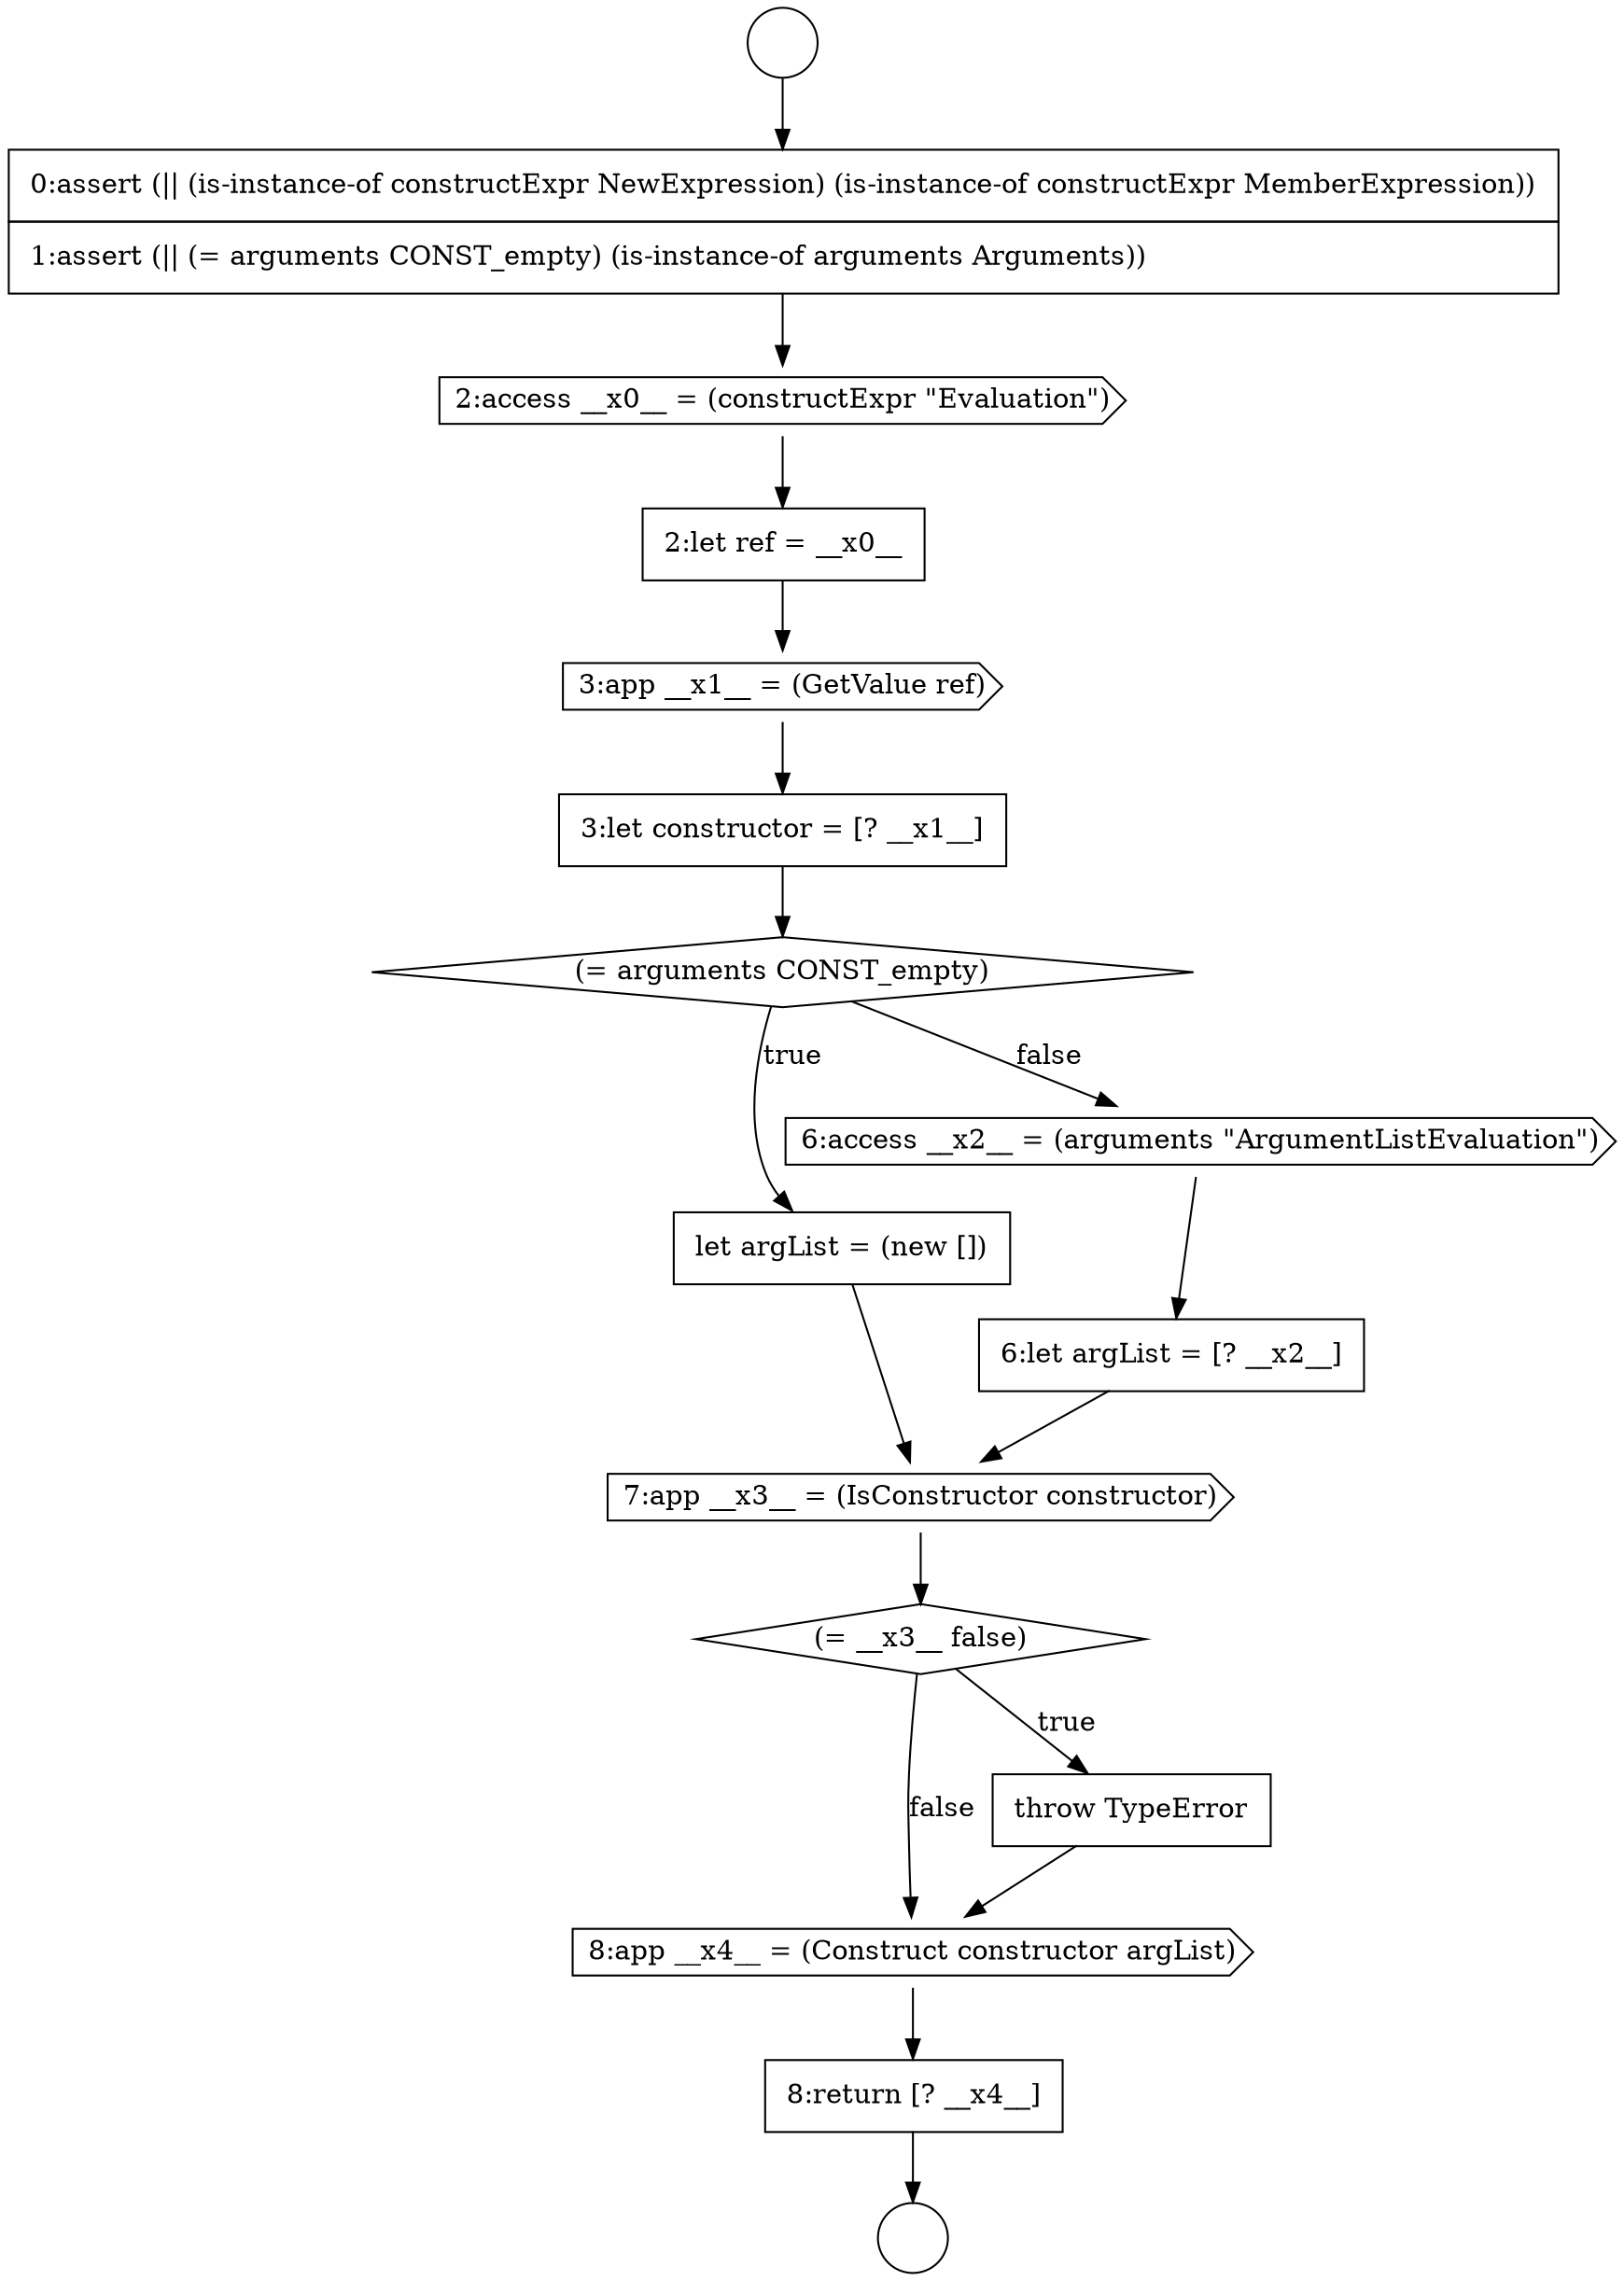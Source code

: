 digraph {
  node4623 [shape=circle label=" " color="black" fillcolor="white" style=filled]
  node4633 [shape=cds, label=<<font color="black">7:app __x3__ = (IsConstructor constructor)</font>> color="black" fillcolor="white" style=filled]
  node4637 [shape=none, margin=0, label=<<font color="black">
    <table border="0" cellborder="1" cellspacing="0" cellpadding="10">
      <tr><td align="left">8:return [? __x4__]</td></tr>
    </table>
  </font>> color="black" fillcolor="white" style=filled]
  node4628 [shape=none, margin=0, label=<<font color="black">
    <table border="0" cellborder="1" cellspacing="0" cellpadding="10">
      <tr><td align="left">3:let constructor = [? __x1__]</td></tr>
    </table>
  </font>> color="black" fillcolor="white" style=filled]
  node4629 [shape=diamond, label=<<font color="black">(= arguments CONST_empty)</font>> color="black" fillcolor="white" style=filled]
  node4636 [shape=cds, label=<<font color="black">8:app __x4__ = (Construct constructor argList)</font>> color="black" fillcolor="white" style=filled]
  node4625 [shape=cds, label=<<font color="black">2:access __x0__ = (constructExpr &quot;Evaluation&quot;)</font>> color="black" fillcolor="white" style=filled]
  node4635 [shape=none, margin=0, label=<<font color="black">
    <table border="0" cellborder="1" cellspacing="0" cellpadding="10">
      <tr><td align="left">throw TypeError</td></tr>
    </table>
  </font>> color="black" fillcolor="white" style=filled]
  node4626 [shape=none, margin=0, label=<<font color="black">
    <table border="0" cellborder="1" cellspacing="0" cellpadding="10">
      <tr><td align="left">2:let ref = __x0__</td></tr>
    </table>
  </font>> color="black" fillcolor="white" style=filled]
  node4630 [shape=none, margin=0, label=<<font color="black">
    <table border="0" cellborder="1" cellspacing="0" cellpadding="10">
      <tr><td align="left">let argList = (new [])</td></tr>
    </table>
  </font>> color="black" fillcolor="white" style=filled]
  node4631 [shape=cds, label=<<font color="black">6:access __x2__ = (arguments &quot;ArgumentListEvaluation&quot;)</font>> color="black" fillcolor="white" style=filled]
  node4627 [shape=cds, label=<<font color="black">3:app __x1__ = (GetValue ref)</font>> color="black" fillcolor="white" style=filled]
  node4622 [shape=circle label=" " color="black" fillcolor="white" style=filled]
  node4632 [shape=none, margin=0, label=<<font color="black">
    <table border="0" cellborder="1" cellspacing="0" cellpadding="10">
      <tr><td align="left">6:let argList = [? __x2__]</td></tr>
    </table>
  </font>> color="black" fillcolor="white" style=filled]
  node4624 [shape=none, margin=0, label=<<font color="black">
    <table border="0" cellborder="1" cellspacing="0" cellpadding="10">
      <tr><td align="left">0:assert (|| (is-instance-of constructExpr NewExpression) (is-instance-of constructExpr MemberExpression))</td></tr>
      <tr><td align="left">1:assert (|| (= arguments CONST_empty) (is-instance-of arguments Arguments))</td></tr>
    </table>
  </font>> color="black" fillcolor="white" style=filled]
  node4634 [shape=diamond, label=<<font color="black">(= __x3__ false)</font>> color="black" fillcolor="white" style=filled]
  node4634 -> node4635 [label=<<font color="black">true</font>> color="black"]
  node4634 -> node4636 [label=<<font color="black">false</font>> color="black"]
  node4622 -> node4624 [ color="black"]
  node4627 -> node4628 [ color="black"]
  node4626 -> node4627 [ color="black"]
  node4630 -> node4633 [ color="black"]
  node4632 -> node4633 [ color="black"]
  node4631 -> node4632 [ color="black"]
  node4628 -> node4629 [ color="black"]
  node4629 -> node4630 [label=<<font color="black">true</font>> color="black"]
  node4629 -> node4631 [label=<<font color="black">false</font>> color="black"]
  node4636 -> node4637 [ color="black"]
  node4637 -> node4623 [ color="black"]
  node4633 -> node4634 [ color="black"]
  node4635 -> node4636 [ color="black"]
  node4624 -> node4625 [ color="black"]
  node4625 -> node4626 [ color="black"]
}
